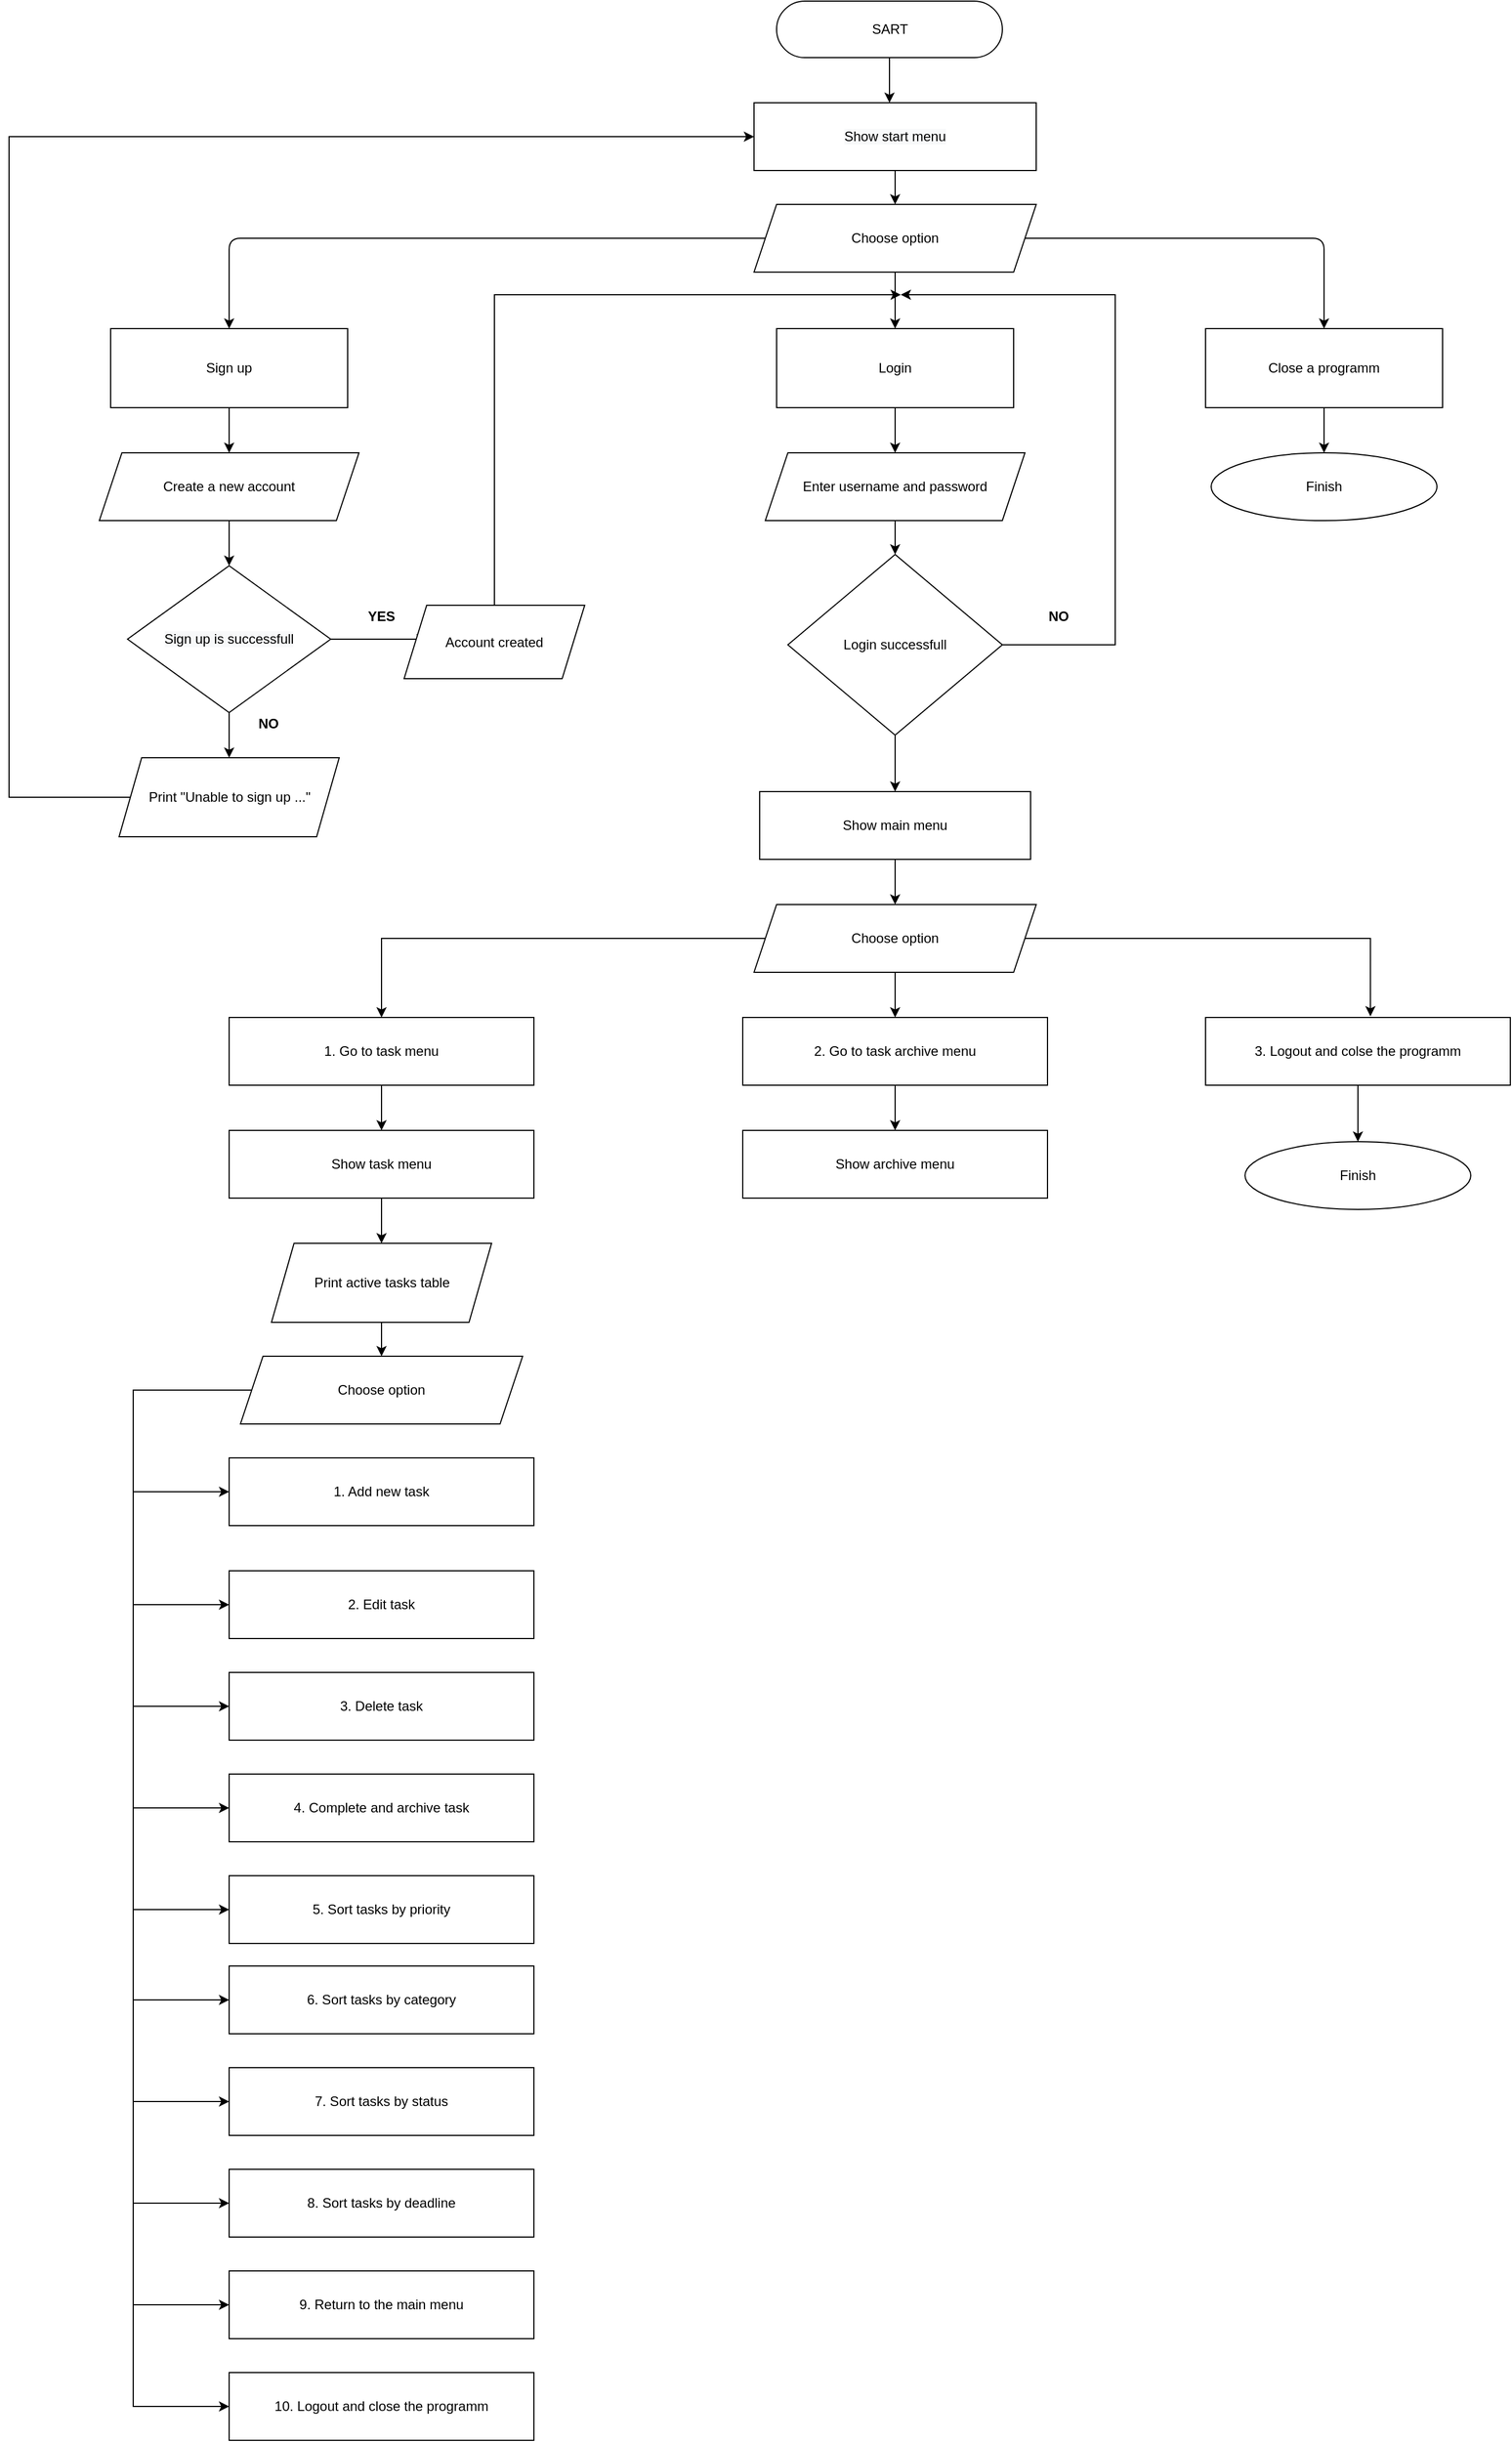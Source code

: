 <mxfile version="15.0.3" type="github">
  <diagram id="gmLFPseF1WjXxY96tJIX" name="Page-1">
    <mxGraphModel dx="1506" dy="1068" grid="1" gridSize="10" guides="1" tooltips="1" connect="1" arrows="1" fold="1" page="1" pageScale="1" pageWidth="1654" pageHeight="1169" math="0" shadow="0">
      <root>
        <mxCell id="0" />
        <mxCell id="1" parent="0" />
        <mxCell id="zsRRdfZjk0Dsm9g0y4IN-3" value="SART" style="html=1;dashed=0;whitespace=wrap;shape=mxgraph.dfd.start" parent="1" vertex="1">
          <mxGeometry x="740" y="40" width="200" height="50" as="geometry" />
        </mxCell>
        <mxCell id="QKt1bh4NS38TN98ipoRj-1" value="Finish" style="ellipse;whiteSpace=wrap;html=1;" parent="1" vertex="1">
          <mxGeometry x="1125" y="440" width="200" height="60" as="geometry" />
        </mxCell>
        <mxCell id="tQSmkxGg7PB6tpALM_Nv-2" value="" style="endArrow=classic;html=1;exitX=0.5;exitY=0.5;exitDx=0;exitDy=25;exitPerimeter=0;entryX=0.5;entryY=0;entryDx=0;entryDy=0;" edge="1" parent="1" source="zsRRdfZjk0Dsm9g0y4IN-3">
          <mxGeometry width="50" height="50" relative="1" as="geometry">
            <mxPoint x="800" y="590" as="sourcePoint" />
            <mxPoint x="840" y="130" as="targetPoint" />
          </mxGeometry>
        </mxCell>
        <mxCell id="tQSmkxGg7PB6tpALM_Nv-22" value="" style="edgeStyle=orthogonalEdgeStyle;rounded=0;orthogonalLoop=1;jettySize=auto;html=1;" edge="1" parent="1" source="tQSmkxGg7PB6tpALM_Nv-4" target="tQSmkxGg7PB6tpALM_Nv-5">
          <mxGeometry relative="1" as="geometry" />
        </mxCell>
        <mxCell id="tQSmkxGg7PB6tpALM_Nv-4" value="&#xa;&#xa;&lt;span style=&quot;color: rgb(0, 0, 0); font-family: helvetica; font-size: 12px; font-style: normal; font-weight: 400; letter-spacing: normal; text-align: center; text-indent: 0px; text-transform: none; word-spacing: 0px; background-color: rgb(248, 249, 250); display: inline; float: none;&quot;&gt;Show start menu&lt;/span&gt;&#xa;&#xa;" style="rounded=0;whiteSpace=wrap;html=1;" vertex="1" parent="1">
          <mxGeometry x="720" y="130" width="250" height="60" as="geometry" />
        </mxCell>
        <mxCell id="tQSmkxGg7PB6tpALM_Nv-5" value="Choose option" style="shape=parallelogram;perimeter=parallelogramPerimeter;whiteSpace=wrap;html=1;fixedSize=1;" vertex="1" parent="1">
          <mxGeometry x="720" y="220" width="250" height="60" as="geometry" />
        </mxCell>
        <mxCell id="tQSmkxGg7PB6tpALM_Nv-19" value="" style="edgeStyle=orthogonalEdgeStyle;rounded=0;orthogonalLoop=1;jettySize=auto;html=1;" edge="1" parent="1" source="tQSmkxGg7PB6tpALM_Nv-8" target="tQSmkxGg7PB6tpALM_Nv-14">
          <mxGeometry relative="1" as="geometry" />
        </mxCell>
        <mxCell id="tQSmkxGg7PB6tpALM_Nv-8" value="Sign up" style="rounded=0;whiteSpace=wrap;html=1;" vertex="1" parent="1">
          <mxGeometry x="150" y="330" width="210" height="70" as="geometry" />
        </mxCell>
        <mxCell id="tQSmkxGg7PB6tpALM_Nv-21" value="" style="edgeStyle=orthogonalEdgeStyle;rounded=0;orthogonalLoop=1;jettySize=auto;html=1;" edge="1" parent="1" source="tQSmkxGg7PB6tpALM_Nv-9" target="tQSmkxGg7PB6tpALM_Nv-20">
          <mxGeometry relative="1" as="geometry" />
        </mxCell>
        <mxCell id="tQSmkxGg7PB6tpALM_Nv-9" value="Login" style="rounded=0;whiteSpace=wrap;html=1;" vertex="1" parent="1">
          <mxGeometry x="740" y="330" width="210" height="70" as="geometry" />
        </mxCell>
        <mxCell id="tQSmkxGg7PB6tpALM_Nv-10" value="Close a programm" style="rounded=0;whiteSpace=wrap;html=1;" vertex="1" parent="1">
          <mxGeometry x="1120" y="330" width="210" height="70" as="geometry" />
        </mxCell>
        <mxCell id="tQSmkxGg7PB6tpALM_Nv-11" value="" style="endArrow=classic;html=1;entryX=0.5;entryY=0;entryDx=0;entryDy=0;exitX=1;exitY=0.5;exitDx=0;exitDy=0;" edge="1" parent="1" source="tQSmkxGg7PB6tpALM_Nv-5" target="tQSmkxGg7PB6tpALM_Nv-10">
          <mxGeometry width="50" height="50" relative="1" as="geometry">
            <mxPoint x="710" y="590" as="sourcePoint" />
            <mxPoint x="760" y="540" as="targetPoint" />
            <Array as="points">
              <mxPoint x="1225" y="250" />
            </Array>
          </mxGeometry>
        </mxCell>
        <mxCell id="tQSmkxGg7PB6tpALM_Nv-13" value="" style="endArrow=classic;html=1;exitX=0.5;exitY=1;exitDx=0;exitDy=0;" edge="1" parent="1" source="tQSmkxGg7PB6tpALM_Nv-10" target="QKt1bh4NS38TN98ipoRj-1">
          <mxGeometry width="50" height="50" relative="1" as="geometry">
            <mxPoint x="710" y="590" as="sourcePoint" />
            <mxPoint x="760" y="540" as="targetPoint" />
          </mxGeometry>
        </mxCell>
        <mxCell id="tQSmkxGg7PB6tpALM_Nv-27" value="" style="edgeStyle=orthogonalEdgeStyle;rounded=0;orthogonalLoop=1;jettySize=auto;html=1;" edge="1" parent="1" source="tQSmkxGg7PB6tpALM_Nv-14" target="tQSmkxGg7PB6tpALM_Nv-26">
          <mxGeometry relative="1" as="geometry" />
        </mxCell>
        <mxCell id="tQSmkxGg7PB6tpALM_Nv-14" value="Create a new account" style="shape=parallelogram;perimeter=parallelogramPerimeter;whiteSpace=wrap;html=1;fixedSize=1;" vertex="1" parent="1">
          <mxGeometry x="140" y="440" width="230" height="60" as="geometry" />
        </mxCell>
        <mxCell id="tQSmkxGg7PB6tpALM_Nv-16" value="" style="endArrow=classic;html=1;exitX=0.5;exitY=1;exitDx=0;exitDy=0;entryX=0.5;entryY=0;entryDx=0;entryDy=0;" edge="1" parent="1" source="tQSmkxGg7PB6tpALM_Nv-5" target="tQSmkxGg7PB6tpALM_Nv-9">
          <mxGeometry width="50" height="50" relative="1" as="geometry">
            <mxPoint x="710" y="590" as="sourcePoint" />
            <mxPoint x="760" y="540" as="targetPoint" />
          </mxGeometry>
        </mxCell>
        <mxCell id="tQSmkxGg7PB6tpALM_Nv-18" value="" style="endArrow=classic;html=1;entryX=0.5;entryY=0;entryDx=0;entryDy=0;exitX=0;exitY=0.5;exitDx=0;exitDy=0;" edge="1" parent="1" source="tQSmkxGg7PB6tpALM_Nv-5" target="tQSmkxGg7PB6tpALM_Nv-8">
          <mxGeometry width="50" height="50" relative="1" as="geometry">
            <mxPoint x="710" y="590" as="sourcePoint" />
            <mxPoint x="760" y="540" as="targetPoint" />
            <Array as="points">
              <mxPoint x="255" y="250" />
            </Array>
          </mxGeometry>
        </mxCell>
        <mxCell id="tQSmkxGg7PB6tpALM_Nv-41" value="" style="edgeStyle=orthogonalEdgeStyle;rounded=0;orthogonalLoop=1;jettySize=auto;html=1;" edge="1" parent="1" source="tQSmkxGg7PB6tpALM_Nv-20" target="tQSmkxGg7PB6tpALM_Nv-40">
          <mxGeometry relative="1" as="geometry" />
        </mxCell>
        <mxCell id="tQSmkxGg7PB6tpALM_Nv-20" value="Enter username and password" style="shape=parallelogram;perimeter=parallelogramPerimeter;whiteSpace=wrap;html=1;fixedSize=1;" vertex="1" parent="1">
          <mxGeometry x="730" y="440" width="230" height="60" as="geometry" />
        </mxCell>
        <mxCell id="tQSmkxGg7PB6tpALM_Nv-31" value="" style="edgeStyle=orthogonalEdgeStyle;rounded=0;orthogonalLoop=1;jettySize=auto;html=1;" edge="1" parent="1" source="tQSmkxGg7PB6tpALM_Nv-26" target="tQSmkxGg7PB6tpALM_Nv-30">
          <mxGeometry relative="1" as="geometry" />
        </mxCell>
        <mxCell id="tQSmkxGg7PB6tpALM_Nv-35" value="" style="edgeStyle=orthogonalEdgeStyle;rounded=0;orthogonalLoop=1;jettySize=auto;html=1;" edge="1" parent="1" source="tQSmkxGg7PB6tpALM_Nv-26">
          <mxGeometry relative="1" as="geometry">
            <mxPoint x="430" y="605" as="targetPoint" />
          </mxGeometry>
        </mxCell>
        <mxCell id="tQSmkxGg7PB6tpALM_Nv-26" value="&#xa;&#xa;&lt;span style=&quot;color: rgb(0, 0, 0); font-family: helvetica; font-size: 12px; font-style: normal; font-weight: 400; letter-spacing: normal; text-align: center; text-indent: 0px; text-transform: none; word-spacing: 0px; background-color: rgb(248, 249, 250); display: inline; float: none;&quot;&gt;Sign up is successfull&lt;/span&gt;&#xa;&#xa;" style="rhombus;whiteSpace=wrap;html=1;" vertex="1" parent="1">
          <mxGeometry x="165" y="540" width="180" height="130" as="geometry" />
        </mxCell>
        <mxCell id="tQSmkxGg7PB6tpALM_Nv-29" value="&lt;b&gt;YES&lt;/b&gt;" style="text;html=1;strokeColor=none;fillColor=none;align=center;verticalAlign=middle;whiteSpace=wrap;rounded=0;" vertex="1" parent="1">
          <mxGeometry x="370" y="575" width="40" height="20" as="geometry" />
        </mxCell>
        <mxCell id="tQSmkxGg7PB6tpALM_Nv-32" style="edgeStyle=orthogonalEdgeStyle;rounded=0;orthogonalLoop=1;jettySize=auto;html=1;entryX=0;entryY=0.5;entryDx=0;entryDy=0;" edge="1" parent="1" source="tQSmkxGg7PB6tpALM_Nv-30" target="tQSmkxGg7PB6tpALM_Nv-4">
          <mxGeometry relative="1" as="geometry">
            <Array as="points">
              <mxPoint x="60" y="745" />
              <mxPoint x="60" y="160" />
            </Array>
          </mxGeometry>
        </mxCell>
        <mxCell id="tQSmkxGg7PB6tpALM_Nv-30" value="Print &quot;Unable to sign up ...&quot;" style="shape=parallelogram;perimeter=parallelogramPerimeter;whiteSpace=wrap;html=1;fixedSize=1;" vertex="1" parent="1">
          <mxGeometry x="157.5" y="710" width="195" height="70" as="geometry" />
        </mxCell>
        <mxCell id="tQSmkxGg7PB6tpALM_Nv-33" value="&lt;b&gt;NO&lt;/b&gt;" style="text;html=1;strokeColor=none;fillColor=none;align=center;verticalAlign=middle;whiteSpace=wrap;rounded=0;" vertex="1" parent="1">
          <mxGeometry x="270" y="670" width="40" height="20" as="geometry" />
        </mxCell>
        <mxCell id="tQSmkxGg7PB6tpALM_Nv-37" style="edgeStyle=orthogonalEdgeStyle;rounded=0;orthogonalLoop=1;jettySize=auto;html=1;" edge="1" parent="1" source="tQSmkxGg7PB6tpALM_Nv-34">
          <mxGeometry relative="1" as="geometry">
            <mxPoint x="850" y="300" as="targetPoint" />
            <Array as="points">
              <mxPoint x="490" y="300" />
            </Array>
          </mxGeometry>
        </mxCell>
        <mxCell id="tQSmkxGg7PB6tpALM_Nv-34" value="Account created" style="shape=parallelogram;perimeter=parallelogramPerimeter;whiteSpace=wrap;html=1;fixedSize=1;" vertex="1" parent="1">
          <mxGeometry x="410" y="575" width="160" height="65" as="geometry" />
        </mxCell>
        <mxCell id="tQSmkxGg7PB6tpALM_Nv-44" style="edgeStyle=orthogonalEdgeStyle;rounded=0;orthogonalLoop=1;jettySize=auto;html=1;exitX=1;exitY=0.5;exitDx=0;exitDy=0;" edge="1" parent="1" source="tQSmkxGg7PB6tpALM_Nv-40">
          <mxGeometry relative="1" as="geometry">
            <mxPoint x="850" y="300" as="targetPoint" />
            <Array as="points">
              <mxPoint x="1040" y="610" />
              <mxPoint x="1040" y="300" />
            </Array>
          </mxGeometry>
        </mxCell>
        <mxCell id="tQSmkxGg7PB6tpALM_Nv-47" value="" style="edgeStyle=orthogonalEdgeStyle;rounded=0;orthogonalLoop=1;jettySize=auto;html=1;" edge="1" parent="1" source="tQSmkxGg7PB6tpALM_Nv-40" target="tQSmkxGg7PB6tpALM_Nv-46">
          <mxGeometry relative="1" as="geometry" />
        </mxCell>
        <mxCell id="tQSmkxGg7PB6tpALM_Nv-40" value="Login successfull" style="rhombus;whiteSpace=wrap;html=1;" vertex="1" parent="1">
          <mxGeometry x="750" y="530" width="190" height="160" as="geometry" />
        </mxCell>
        <mxCell id="tQSmkxGg7PB6tpALM_Nv-45" value="&lt;b&gt;NO&lt;/b&gt;" style="text;html=1;strokeColor=none;fillColor=none;align=center;verticalAlign=middle;whiteSpace=wrap;rounded=0;" vertex="1" parent="1">
          <mxGeometry x="970" y="575" width="40" height="20" as="geometry" />
        </mxCell>
        <mxCell id="tQSmkxGg7PB6tpALM_Nv-50" value="" style="edgeStyle=orthogonalEdgeStyle;rounded=0;orthogonalLoop=1;jettySize=auto;html=1;" edge="1" parent="1" source="tQSmkxGg7PB6tpALM_Nv-46" target="tQSmkxGg7PB6tpALM_Nv-49">
          <mxGeometry relative="1" as="geometry" />
        </mxCell>
        <mxCell id="tQSmkxGg7PB6tpALM_Nv-46" value="Show main menu" style="rounded=0;whiteSpace=wrap;html=1;" vertex="1" parent="1">
          <mxGeometry x="725" y="740" width="240" height="60" as="geometry" />
        </mxCell>
        <mxCell id="tQSmkxGg7PB6tpALM_Nv-56" style="edgeStyle=orthogonalEdgeStyle;rounded=0;orthogonalLoop=1;jettySize=auto;html=1;entryX=0.541;entryY=-0.017;entryDx=0;entryDy=0;entryPerimeter=0;" edge="1" parent="1" source="tQSmkxGg7PB6tpALM_Nv-49" target="tQSmkxGg7PB6tpALM_Nv-54">
          <mxGeometry relative="1" as="geometry">
            <Array as="points">
              <mxPoint x="1266" y="870" />
            </Array>
          </mxGeometry>
        </mxCell>
        <mxCell id="tQSmkxGg7PB6tpALM_Nv-59" style="edgeStyle=orthogonalEdgeStyle;rounded=0;orthogonalLoop=1;jettySize=auto;html=1;" edge="1" parent="1" source="tQSmkxGg7PB6tpALM_Nv-49" target="tQSmkxGg7PB6tpALM_Nv-52">
          <mxGeometry relative="1" as="geometry" />
        </mxCell>
        <mxCell id="tQSmkxGg7PB6tpALM_Nv-63" value="" style="edgeStyle=orthogonalEdgeStyle;rounded=0;orthogonalLoop=1;jettySize=auto;html=1;" edge="1" parent="1" source="tQSmkxGg7PB6tpALM_Nv-49" target="tQSmkxGg7PB6tpALM_Nv-53">
          <mxGeometry relative="1" as="geometry" />
        </mxCell>
        <mxCell id="tQSmkxGg7PB6tpALM_Nv-49" value="Choose option" style="shape=parallelogram;perimeter=parallelogramPerimeter;whiteSpace=wrap;html=1;fixedSize=1;" vertex="1" parent="1">
          <mxGeometry x="720" y="840" width="250" height="60" as="geometry" />
        </mxCell>
        <mxCell id="tQSmkxGg7PB6tpALM_Nv-64" value="" style="edgeStyle=orthogonalEdgeStyle;rounded=0;orthogonalLoop=1;jettySize=auto;html=1;" edge="1" parent="1" source="tQSmkxGg7PB6tpALM_Nv-52" target="tQSmkxGg7PB6tpALM_Nv-58">
          <mxGeometry relative="1" as="geometry" />
        </mxCell>
        <mxCell id="tQSmkxGg7PB6tpALM_Nv-52" value="1. Go to task menu" style="rounded=0;whiteSpace=wrap;html=1;" vertex="1" parent="1">
          <mxGeometry x="255" y="940" width="270" height="60" as="geometry" />
        </mxCell>
        <mxCell id="tQSmkxGg7PB6tpALM_Nv-62" value="" style="edgeStyle=orthogonalEdgeStyle;rounded=0;orthogonalLoop=1;jettySize=auto;html=1;" edge="1" parent="1" source="tQSmkxGg7PB6tpALM_Nv-53" target="tQSmkxGg7PB6tpALM_Nv-60">
          <mxGeometry relative="1" as="geometry" />
        </mxCell>
        <mxCell id="tQSmkxGg7PB6tpALM_Nv-53" value="2. Go to task archive menu" style="rounded=0;whiteSpace=wrap;html=1;" vertex="1" parent="1">
          <mxGeometry x="710" y="940" width="270" height="60" as="geometry" />
        </mxCell>
        <mxCell id="tQSmkxGg7PB6tpALM_Nv-57" style="edgeStyle=orthogonalEdgeStyle;rounded=0;orthogonalLoop=1;jettySize=auto;html=1;entryX=0.5;entryY=0;entryDx=0;entryDy=0;" edge="1" parent="1" source="tQSmkxGg7PB6tpALM_Nv-54" target="tQSmkxGg7PB6tpALM_Nv-55">
          <mxGeometry relative="1" as="geometry" />
        </mxCell>
        <mxCell id="tQSmkxGg7PB6tpALM_Nv-54" value="3. Logout and colse the programm" style="rounded=0;whiteSpace=wrap;html=1;" vertex="1" parent="1">
          <mxGeometry x="1120" y="940" width="270" height="60" as="geometry" />
        </mxCell>
        <mxCell id="tQSmkxGg7PB6tpALM_Nv-55" value="Finish" style="ellipse;whiteSpace=wrap;html=1;" vertex="1" parent="1">
          <mxGeometry x="1155" y="1050" width="200" height="60" as="geometry" />
        </mxCell>
        <mxCell id="tQSmkxGg7PB6tpALM_Nv-66" value="" style="edgeStyle=orthogonalEdgeStyle;rounded=0;orthogonalLoop=1;jettySize=auto;html=1;" edge="1" parent="1" source="tQSmkxGg7PB6tpALM_Nv-58" target="tQSmkxGg7PB6tpALM_Nv-65">
          <mxGeometry relative="1" as="geometry" />
        </mxCell>
        <mxCell id="tQSmkxGg7PB6tpALM_Nv-58" value="Show task menu" style="rounded=0;whiteSpace=wrap;html=1;" vertex="1" parent="1">
          <mxGeometry x="255" y="1040" width="270" height="60" as="geometry" />
        </mxCell>
        <mxCell id="tQSmkxGg7PB6tpALM_Nv-60" value="Show archive menu" style="rounded=0;whiteSpace=wrap;html=1;" vertex="1" parent="1">
          <mxGeometry x="710" y="1040" width="270" height="60" as="geometry" />
        </mxCell>
        <mxCell id="tQSmkxGg7PB6tpALM_Nv-70" value="" style="edgeStyle=orthogonalEdgeStyle;rounded=0;orthogonalLoop=1;jettySize=auto;html=1;" edge="1" parent="1" source="tQSmkxGg7PB6tpALM_Nv-65" target="tQSmkxGg7PB6tpALM_Nv-69">
          <mxGeometry relative="1" as="geometry" />
        </mxCell>
        <mxCell id="tQSmkxGg7PB6tpALM_Nv-65" value="Print active tasks table" style="shape=parallelogram;perimeter=parallelogramPerimeter;whiteSpace=wrap;html=1;fixedSize=1;" vertex="1" parent="1">
          <mxGeometry x="292.5" y="1140" width="195" height="70" as="geometry" />
        </mxCell>
        <mxCell id="tQSmkxGg7PB6tpALM_Nv-67" value="1. Add new task" style="rounded=0;whiteSpace=wrap;html=1;" vertex="1" parent="1">
          <mxGeometry x="255" y="1330" width="270" height="60" as="geometry" />
        </mxCell>
        <mxCell id="tQSmkxGg7PB6tpALM_Nv-68" value="2. Edit task" style="rounded=0;whiteSpace=wrap;html=1;" vertex="1" parent="1">
          <mxGeometry x="255" y="1430" width="270" height="60" as="geometry" />
        </mxCell>
        <mxCell id="tQSmkxGg7PB6tpALM_Nv-72" style="edgeStyle=orthogonalEdgeStyle;rounded=0;orthogonalLoop=1;jettySize=auto;html=1;entryX=0;entryY=0.5;entryDx=0;entryDy=0;" edge="1" parent="1" source="tQSmkxGg7PB6tpALM_Nv-69" target="tQSmkxGg7PB6tpALM_Nv-67">
          <mxGeometry relative="1" as="geometry">
            <Array as="points">
              <mxPoint x="170" y="1270" />
              <mxPoint x="170" y="1360" />
            </Array>
          </mxGeometry>
        </mxCell>
        <mxCell id="tQSmkxGg7PB6tpALM_Nv-74" style="edgeStyle=orthogonalEdgeStyle;rounded=0;orthogonalLoop=1;jettySize=auto;html=1;entryX=0;entryY=0.5;entryDx=0;entryDy=0;" edge="1" parent="1" source="tQSmkxGg7PB6tpALM_Nv-69" target="tQSmkxGg7PB6tpALM_Nv-68">
          <mxGeometry relative="1" as="geometry">
            <Array as="points">
              <mxPoint x="170" y="1270" />
              <mxPoint x="170" y="1460" />
            </Array>
          </mxGeometry>
        </mxCell>
        <mxCell id="tQSmkxGg7PB6tpALM_Nv-76" style="edgeStyle=orthogonalEdgeStyle;rounded=0;orthogonalLoop=1;jettySize=auto;html=1;exitX=0;exitY=0.5;exitDx=0;exitDy=0;entryX=0;entryY=0.5;entryDx=0;entryDy=0;" edge="1" parent="1" source="tQSmkxGg7PB6tpALM_Nv-69" target="tQSmkxGg7PB6tpALM_Nv-75">
          <mxGeometry relative="1" as="geometry">
            <Array as="points">
              <mxPoint x="170" y="1270" />
              <mxPoint x="170" y="1550" />
            </Array>
          </mxGeometry>
        </mxCell>
        <mxCell id="tQSmkxGg7PB6tpALM_Nv-79" style="edgeStyle=orthogonalEdgeStyle;rounded=0;orthogonalLoop=1;jettySize=auto;html=1;exitX=0;exitY=0.5;exitDx=0;exitDy=0;entryX=0;entryY=0.5;entryDx=0;entryDy=0;" edge="1" parent="1" source="tQSmkxGg7PB6tpALM_Nv-69" target="tQSmkxGg7PB6tpALM_Nv-77">
          <mxGeometry relative="1" as="geometry">
            <Array as="points">
              <mxPoint x="170" y="1270" />
              <mxPoint x="170" y="1640" />
            </Array>
          </mxGeometry>
        </mxCell>
        <mxCell id="tQSmkxGg7PB6tpALM_Nv-80" style="edgeStyle=orthogonalEdgeStyle;rounded=0;orthogonalLoop=1;jettySize=auto;html=1;entryX=0;entryY=0.5;entryDx=0;entryDy=0;" edge="1" parent="1" source="tQSmkxGg7PB6tpALM_Nv-69" target="tQSmkxGg7PB6tpALM_Nv-78">
          <mxGeometry relative="1" as="geometry">
            <Array as="points">
              <mxPoint x="170" y="1270" />
              <mxPoint x="170" y="1730" />
            </Array>
          </mxGeometry>
        </mxCell>
        <mxCell id="tQSmkxGg7PB6tpALM_Nv-82" style="edgeStyle=orthogonalEdgeStyle;rounded=0;orthogonalLoop=1;jettySize=auto;html=1;exitX=0;exitY=0.5;exitDx=0;exitDy=0;entryX=0;entryY=0.5;entryDx=0;entryDy=0;" edge="1" parent="1" source="tQSmkxGg7PB6tpALM_Nv-69" target="tQSmkxGg7PB6tpALM_Nv-81">
          <mxGeometry relative="1" as="geometry">
            <Array as="points">
              <mxPoint x="170" y="1270" />
              <mxPoint x="170" y="1810" />
            </Array>
          </mxGeometry>
        </mxCell>
        <mxCell id="tQSmkxGg7PB6tpALM_Nv-84" style="edgeStyle=orthogonalEdgeStyle;rounded=0;orthogonalLoop=1;jettySize=auto;html=1;exitX=0;exitY=0.5;exitDx=0;exitDy=0;entryX=0;entryY=0.5;entryDx=0;entryDy=0;" edge="1" parent="1" source="tQSmkxGg7PB6tpALM_Nv-69" target="tQSmkxGg7PB6tpALM_Nv-83">
          <mxGeometry relative="1" as="geometry">
            <Array as="points">
              <mxPoint x="170" y="1270" />
              <mxPoint x="170" y="1900" />
            </Array>
          </mxGeometry>
        </mxCell>
        <mxCell id="tQSmkxGg7PB6tpALM_Nv-86" style="edgeStyle=orthogonalEdgeStyle;rounded=0;orthogonalLoop=1;jettySize=auto;html=1;exitX=0;exitY=0.5;exitDx=0;exitDy=0;entryX=0;entryY=0.5;entryDx=0;entryDy=0;" edge="1" parent="1" source="tQSmkxGg7PB6tpALM_Nv-69" target="tQSmkxGg7PB6tpALM_Nv-85">
          <mxGeometry relative="1" as="geometry">
            <Array as="points">
              <mxPoint x="170" y="1270" />
              <mxPoint x="170" y="1990" />
            </Array>
          </mxGeometry>
        </mxCell>
        <mxCell id="tQSmkxGg7PB6tpALM_Nv-88" style="edgeStyle=orthogonalEdgeStyle;rounded=0;orthogonalLoop=1;jettySize=auto;html=1;exitX=0;exitY=0.5;exitDx=0;exitDy=0;entryX=0;entryY=0.5;entryDx=0;entryDy=0;" edge="1" parent="1" source="tQSmkxGg7PB6tpALM_Nv-69" target="tQSmkxGg7PB6tpALM_Nv-87">
          <mxGeometry relative="1" as="geometry">
            <Array as="points">
              <mxPoint x="170" y="1270" />
              <mxPoint x="170" y="2080" />
            </Array>
          </mxGeometry>
        </mxCell>
        <mxCell id="tQSmkxGg7PB6tpALM_Nv-90" style="edgeStyle=orthogonalEdgeStyle;rounded=0;orthogonalLoop=1;jettySize=auto;html=1;exitX=0;exitY=0.5;exitDx=0;exitDy=0;entryX=0;entryY=0.5;entryDx=0;entryDy=0;" edge="1" parent="1" source="tQSmkxGg7PB6tpALM_Nv-69" target="tQSmkxGg7PB6tpALM_Nv-89">
          <mxGeometry relative="1" as="geometry">
            <Array as="points">
              <mxPoint x="170" y="1270" />
              <mxPoint x="170" y="2170" />
            </Array>
          </mxGeometry>
        </mxCell>
        <mxCell id="tQSmkxGg7PB6tpALM_Nv-69" value="Choose option" style="shape=parallelogram;perimeter=parallelogramPerimeter;whiteSpace=wrap;html=1;fixedSize=1;" vertex="1" parent="1">
          <mxGeometry x="265" y="1240" width="250" height="60" as="geometry" />
        </mxCell>
        <mxCell id="tQSmkxGg7PB6tpALM_Nv-75" value="3. Delete task" style="rounded=0;whiteSpace=wrap;html=1;" vertex="1" parent="1">
          <mxGeometry x="255" y="1520" width="270" height="60" as="geometry" />
        </mxCell>
        <mxCell id="tQSmkxGg7PB6tpALM_Nv-77" value="4. Complete and archive task" style="rounded=0;whiteSpace=wrap;html=1;" vertex="1" parent="1">
          <mxGeometry x="255" y="1610" width="270" height="60" as="geometry" />
        </mxCell>
        <mxCell id="tQSmkxGg7PB6tpALM_Nv-78" value="5. Sort tasks by priority" style="rounded=0;whiteSpace=wrap;html=1;" vertex="1" parent="1">
          <mxGeometry x="255" y="1700" width="270" height="60" as="geometry" />
        </mxCell>
        <mxCell id="tQSmkxGg7PB6tpALM_Nv-81" value="6. Sort tasks by category" style="rounded=0;whiteSpace=wrap;html=1;" vertex="1" parent="1">
          <mxGeometry x="255" y="1780" width="270" height="60" as="geometry" />
        </mxCell>
        <mxCell id="tQSmkxGg7PB6tpALM_Nv-83" value="7. Sort tasks by status" style="rounded=0;whiteSpace=wrap;html=1;" vertex="1" parent="1">
          <mxGeometry x="255" y="1870" width="270" height="60" as="geometry" />
        </mxCell>
        <mxCell id="tQSmkxGg7PB6tpALM_Nv-85" value="8. Sort tasks by deadline" style="rounded=0;whiteSpace=wrap;html=1;" vertex="1" parent="1">
          <mxGeometry x="255" y="1960" width="270" height="60" as="geometry" />
        </mxCell>
        <mxCell id="tQSmkxGg7PB6tpALM_Nv-87" value="9. Return to the main menu" style="rounded=0;whiteSpace=wrap;html=1;" vertex="1" parent="1">
          <mxGeometry x="255" y="2050" width="270" height="60" as="geometry" />
        </mxCell>
        <mxCell id="tQSmkxGg7PB6tpALM_Nv-89" value="10. Logout and close the programm" style="rounded=0;whiteSpace=wrap;html=1;" vertex="1" parent="1">
          <mxGeometry x="255" y="2140" width="270" height="60" as="geometry" />
        </mxCell>
      </root>
    </mxGraphModel>
  </diagram>
</mxfile>
